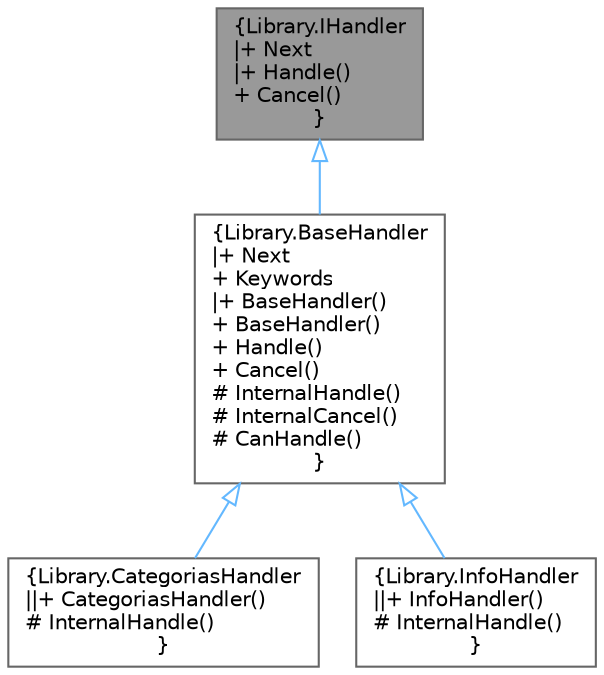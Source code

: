 digraph "Library.IHandler"
{
 // INTERACTIVE_SVG=YES
 // LATEX_PDF_SIZE
  bgcolor="transparent";
  edge [fontname=Helvetica,fontsize=10,labelfontname=Helvetica,labelfontsize=10];
  node [fontname=Helvetica,fontsize=10,shape=box,height=0.2,width=0.4];
  Node1 [label="{Library.IHandler\n|+ Next\l|+ Handle()\l+ Cancel()\l}",height=0.2,width=0.4,color="gray40", fillcolor="grey60", style="filled", fontcolor="black",tooltip="Interfaz para implementar el patrón Chain of Responsibility. En ese patrón se pasa un mensaje a travé..."];
  Node1 -> Node2 [dir="back",color="steelblue1",style="solid",arrowtail="onormal"];
  Node2 [label="{Library.BaseHandler\n|+ Next\l+ Keywords\l|+ BaseHandler()\l+ BaseHandler()\l+ Handle()\l+ Cancel()\l# InternalHandle()\l# InternalCancel()\l# CanHandle()\l}",height=0.2,width=0.4,color="gray40", fillcolor="white", style="filled",URL="$classLibrary_1_1BaseHandler.html",tooltip="Clase base para implementar el patrón Chain of Responsibility. En ese patrón se pasa un mensaje a tra..."];
  Node2 -> Node3 [dir="back",color="steelblue1",style="solid",arrowtail="onormal"];
  Node3 [label="{Library.CategoriasHandler\n||+ CategoriasHandler()\l# InternalHandle()\l}",height=0.2,width=0.4,color="gray40", fillcolor="white", style="filled",URL="$classLibrary_1_1CategoriasHandler.html",tooltip="Un \"handler\" del patrón Chain of Responsibility que implementa el comando \"categorias\"."];
  Node2 -> Node4 [dir="back",color="steelblue1",style="solid",arrowtail="onormal"];
  Node4 [label="{Library.InfoHandler\n||+ InfoHandler()\l# InternalHandle()\l}",height=0.2,width=0.4,color="gray40", fillcolor="white", style="filled",URL="$classLibrary_1_1InfoHandler.html",tooltip="Un \"handler\" del patrón Chain of Responsibility que implementa el comando \"info\"."];
}
